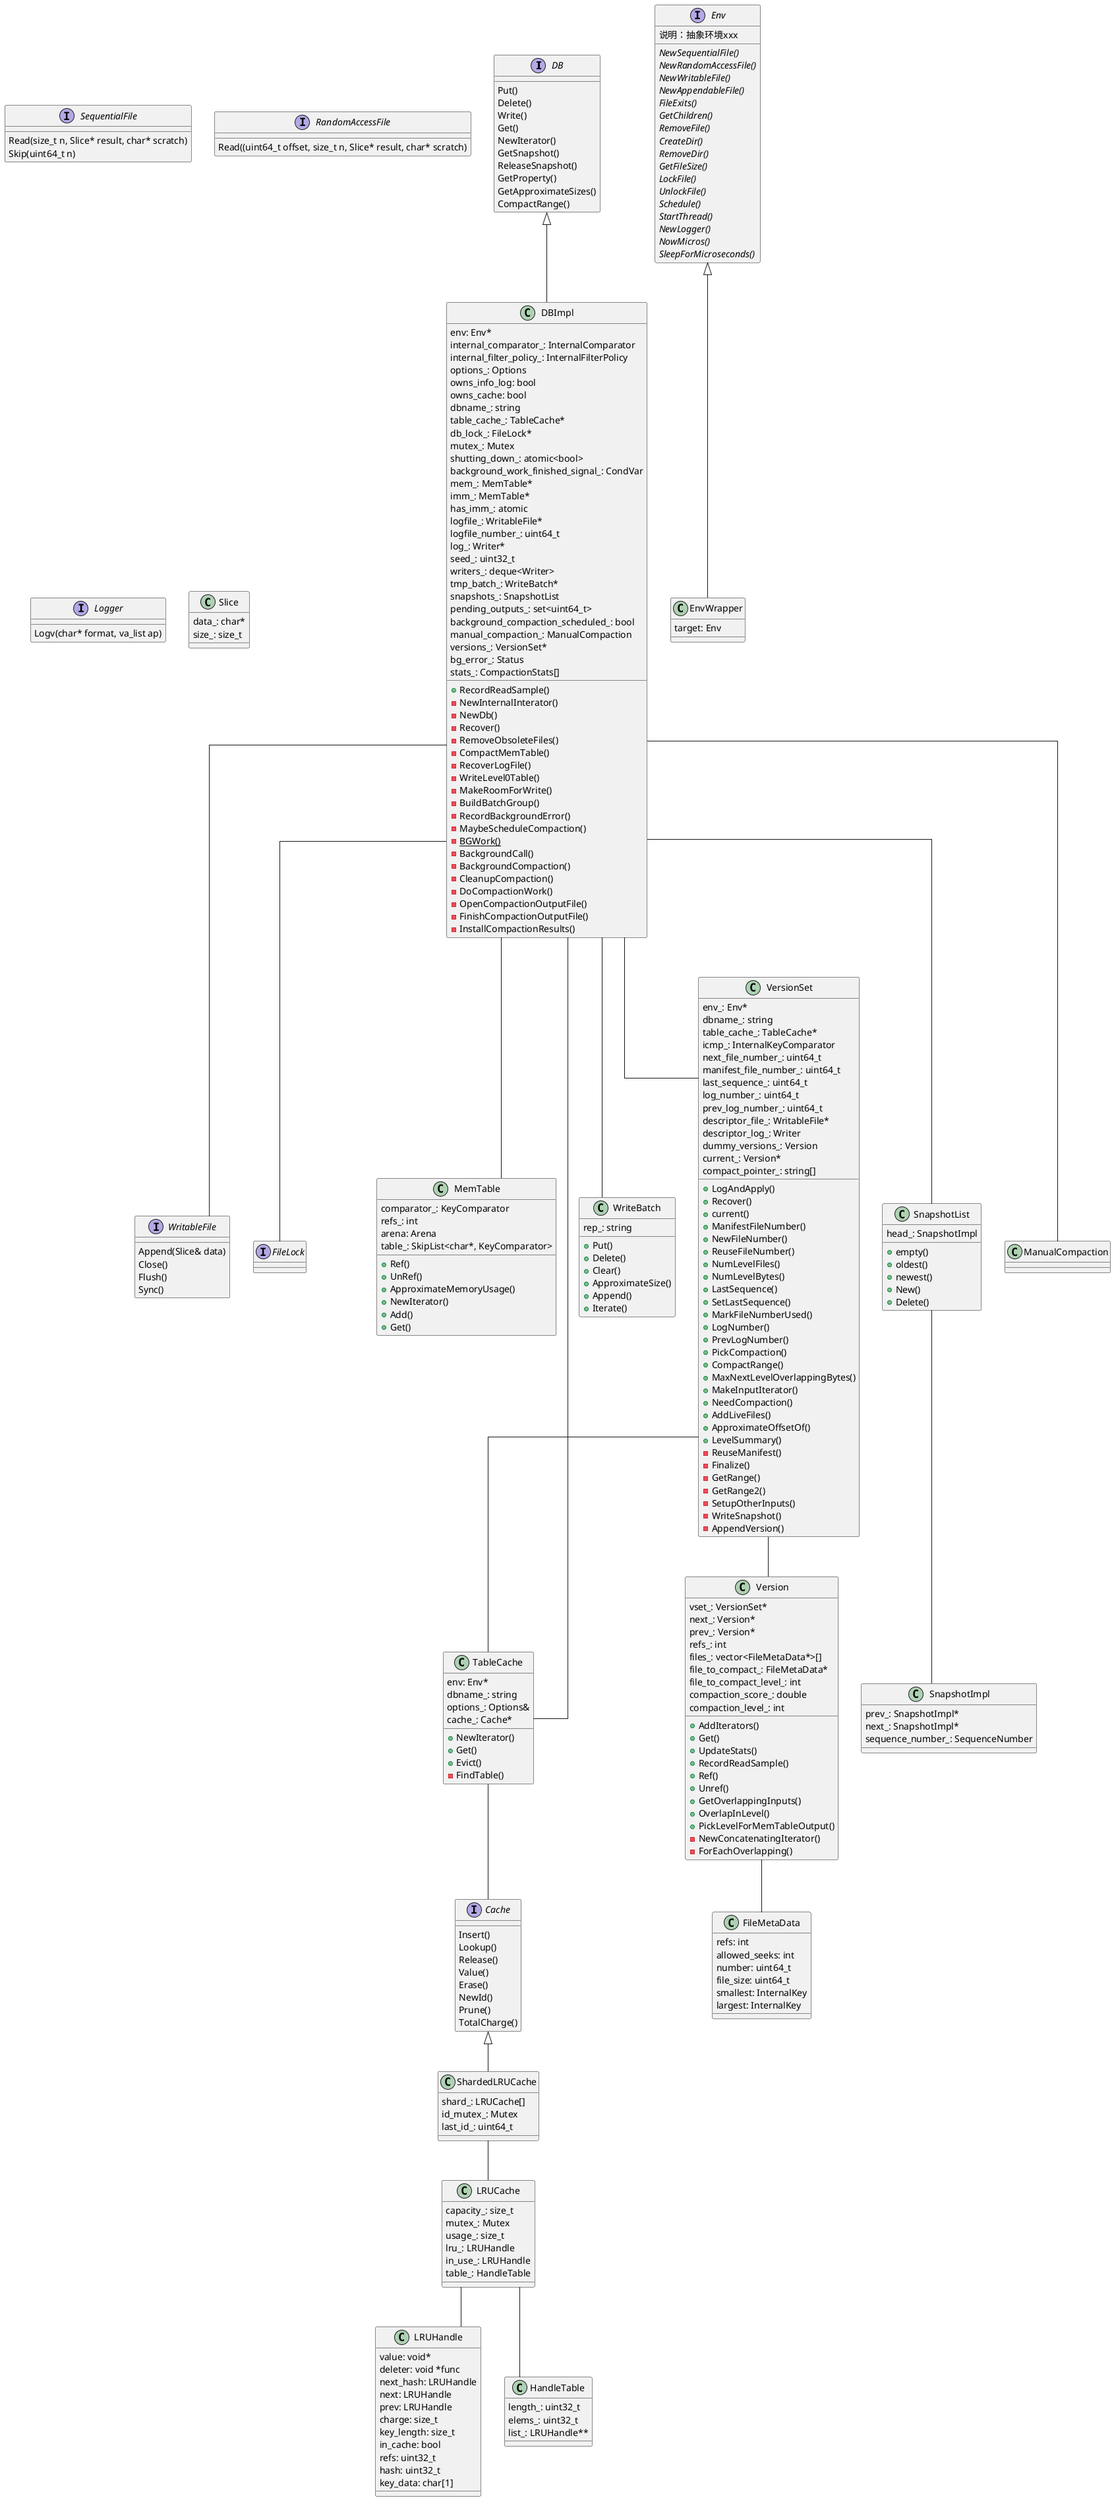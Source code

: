 @startuml
'https://plantuml.com/class-diagram
'https://plantuml.com/zh/ie-diagram

skinparam linetype ortho

interface DB {
    Put()
    Delete()
    Write()
    Get()
    NewIterator()
    GetSnapshot()
    ReleaseSnapshot()
    GetProperty()
    GetApproximateSizes()
    CompactRange()
}

class DBImpl {
    env: Env*
    internal_comparator_: InternalComparator
    internal_filter_policy_: InternalFilterPolicy
    options_: Options
    owns_info_log: bool
    owns_cache: bool
    dbname_: string
    table_cache_: TableCache*
    db_lock_: FileLock*
    mutex_: Mutex
    shutting_down_: atomic<bool>
    background_work_finished_signal_: CondVar
    mem_: MemTable*
    imm_: MemTable*
    has_imm_: atomic
    logfile_: WritableFile*
    logfile_number_: uint64_t
    log_: Writer*
    seed_: uint32_t
    writers_: deque<Writer>
    tmp_batch_: WriteBatch*
    snapshots_: SnapshotList
    pending_outputs_: set<uint64_t>
    background_compaction_scheduled_: bool
    manual_compaction_: ManualCompaction
    versions_: VersionSet*
    bg_error_: Status
    stats_: CompactionStats[]
    __
    + RecordReadSample()
    - NewInternalInterator()
    - NewDb()
    - Recover()
    - RemoveObsoleteFiles()
    - CompactMemTable()
    - RecoverLogFile()
    - WriteLevel0Table()
    - MakeRoomForWrite()
    - BuildBatchGroup()
    - RecordBackgroundError()
    - MaybeScheduleCompaction()
    {static} - BGWork()
    - BackgroundCall()
    - BackgroundCompaction()
    - CleanupCompaction()
    - DoCompactionWork()
    - OpenCompactionOutputFile()
    - FinishCompactionOutputFile()
    - InstallCompactionResults()
}

interface Env {
    说明：抽象环境xxx
    __
    {abstract} NewSequentialFile()
    {abstract} NewRandomAccessFile()
    {abstract} NewWritableFile()
    {abstract} NewAppendableFile()
    {abstract} FileExits()
    {abstract} GetChildren()
    {abstract} RemoveFile()
    {abstract} CreateDir()
    {abstract} RemoveDir()
    {abstract} GetFileSize()
    {abstract} LockFile()
    {abstract} UnlockFile()
    {abstract} Schedule()
    {abstract} StartThread()
    {abstract} NewLogger()
    {abstract} NowMicros()
    {abstract} SleepForMicroseconds()
}

interface SequentialFile {
    Read(size_t n, Slice* result, char* scratch)
    Skip(uint64_t n)
}

interface RandomAccessFile {
    Read((uint64_t offset, size_t n, Slice* result, char* scratch)
}

interface WritableFile {
    Append(Slice& data)
    Close()
    Flush()
    Sync()
}

interface Logger {
    Logv(char* format, va_list ap)
}

interface FileLock {
}

class EnvWrapper {
    target: Env
}

interface Cache {
    Insert()
    Lookup()
    Release()
    Value()
    Erase()
    NewId()
    Prune()
    TotalCharge()
}

class LRUHandle {
    value: void*
    deleter: void *func
    next_hash: LRUHandle
    next: LRUHandle
    prev: LRUHandle
    charge: size_t
    key_length: size_t
    in_cache: bool
    refs: uint32_t
    hash: uint32_t
    key_data: char[1]
}

class HandleTable {
    length_: uint32_t
    elems_: uint32_t
    list_: LRUHandle**
}

class LRUCache {
    capacity_: size_t
    mutex_: Mutex
    usage_: size_t
    lru_: LRUHandle
    in_use_: LRUHandle
    table_: HandleTable
}

class ShardedLRUCache {
    shard_: LRUCache[]
    id_mutex_: Mutex
    last_id_: uint64_t
}

class TableCache {
    env: Env*
    dbname_: string
    options_: Options&
    cache_: Cache*
    __
    + NewIterator()
    + Get()
    + Evict()
    - FindTable()
}

class MemTable {
    comparator_: KeyComparator
    refs_: int
    arena: Arena
    table_: SkipList<char*, KeyComparator>
    __
    + Ref()
    + UnRef()
    + ApproximateMemoryUsage()
    + NewIterator()
    + Add()
    + Get()
}

class Slice {
    data_: char*
    size_: size_t
}

class WriteBatch {
    rep_: string
    __
    + Put()
    + Delete()
    + Clear()
    + ApproximateSize()
    + Append()
    + Iterate()
}

class SnapshotList {
    head_: SnapshotImpl
    __
    + empty()
    + oldest()
    + newest()
    + New()
    + Delete()
}

class SnapshotImpl {
    prev_: SnapshotImpl*
    next_: SnapshotImpl*
    sequence_number_: SequenceNumber
}

class VersionSet {
    env_: Env*
    dbname_: string
    table_cache_: TableCache*
    icmp_: InternalKeyComparator
    next_file_number_: uint64_t
    manifest_file_number_: uint64_t
    last_sequence_: uint64_t
    log_number_: uint64_t
    prev_log_number_: uint64_t
    descriptor_file_: WritableFile*
    descriptor_log_: Writer
    dummy_versions_: Version
    current_: Version*
    compact_pointer_: string[]
    __
    + LogAndApply()
    + Recover()
    + current()
    + ManifestFileNumber()
    + NewFileNumber()
    + ReuseFileNumber()
    + NumLevelFiles()
    + NumLevelBytes()
    + LastSequence()
    + SetLastSequence()
    + MarkFileNumberUsed()
    + LogNumber()
    + PrevLogNumber()
    + PickCompaction()
    + CompactRange()
    + MaxNextLevelOverlappingBytes()
    + MakeInputIterator()
    + NeedCompaction()
    + AddLiveFiles()
    + ApproximateOffsetOf()
    + LevelSummary()
    - ReuseManifest()
    - Finalize()
    - GetRange()
    - GetRange2()
    - SetupOtherInputs()
    - WriteSnapshot()
    - AppendVersion()
}

class Version {
    vset_: VersionSet*
    next_: Version*
    prev_: Version*
    refs_: int
    files_: vector<FileMetaData*>[]
    file_to_compact_: FileMetaData*
    file_to_compact_level_: int
    compaction_score_: double
    compaction_level_: int
    __
    + AddIterators()
    + Get()
    + UpdateStats()
    + RecordReadSample()
    + Ref()
    + Unref()
    + GetOverlappingInputs()
    + OverlapInLevel()
    + PickLevelForMemTableOutput()
    - NewConcatenatingIterator()
    - ForEachOverlapping()
}

class FileMetaData {
    refs: int
    allowed_seeks: int
    number: uint64_t
    file_size: uint64_t
    smallest: InternalKey
    largest: InternalKey
}

Env <|-- EnvWrapper

DB <|-- DBImpl

Cache <|-- ShardedLRUCache

DBImpl -- TableCache
DBImpl -- FileLock
DBImpl -- MemTable
DBImpl -- WritableFile
DBImpl -- WriteBatch
DBImpl -- SnapshotList
DBImpl -- ManualCompaction
DBImpl -- VersionSet

LRUCache -- LRUHandle
LRUCache -- HandleTable
ShardedLRUCache -- LRUCache

TableCache -- Cache

SnapshotList -- SnapshotImpl

VersionSet -- TableCache
VersionSet -- Version
Version -- FileMetaData



@enduml